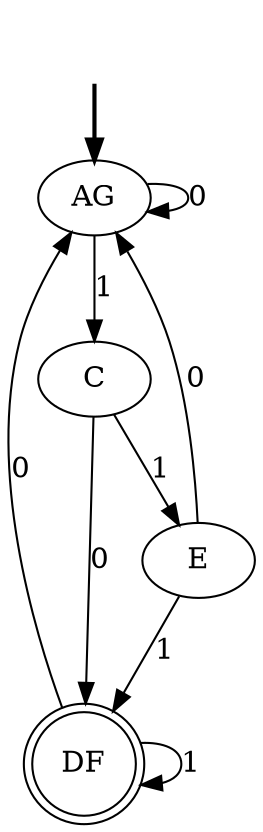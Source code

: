digraph {
	fake [style=invisible]
	DF [shape=doublecircle]
	AG [root=true]
	C
	E
	fake -> AG [style=bold]
	C -> E [label=1]
	E -> DF [label=1]
	AG -> C [label=1]
	DF -> DF [label=1]
	C -> DF [label=0]
	AG -> AG [label=0]
	DF -> AG [label=0]
	E -> AG [label=0]
}
